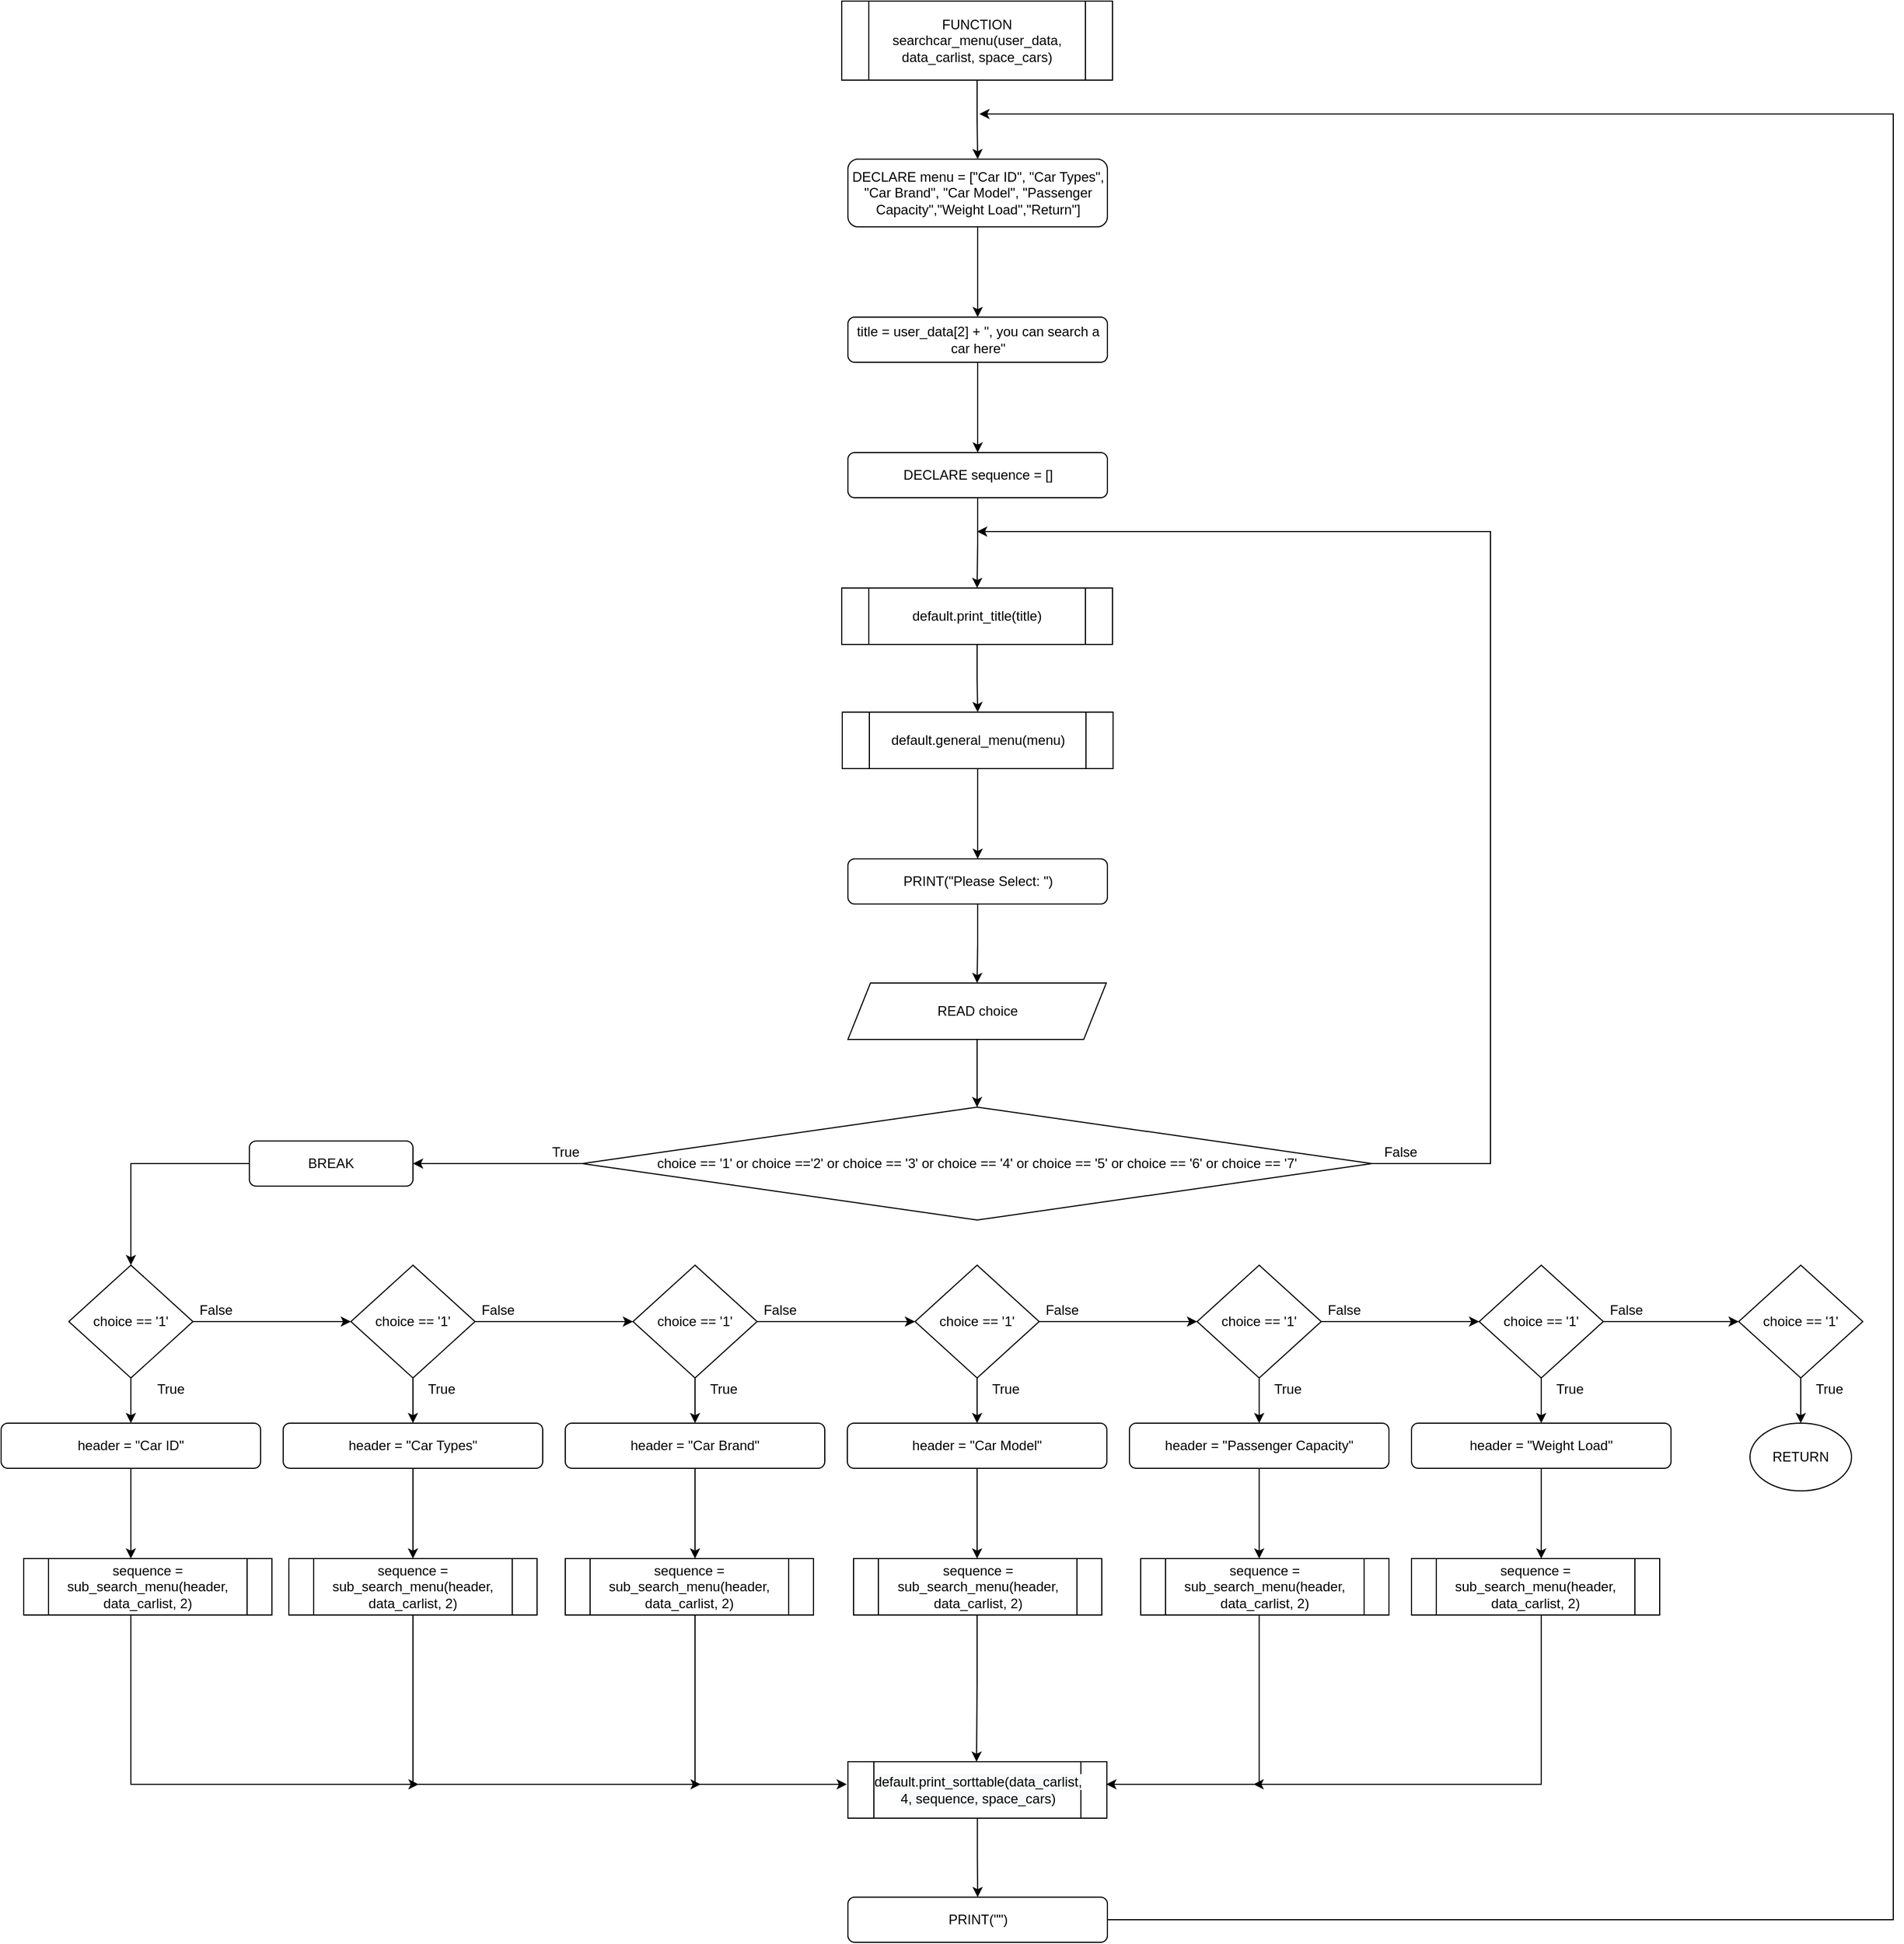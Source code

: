 <mxfile version="14.7.5" type="github">
  <diagram id="3tnFTNC6vz-NsnKPc6Su" name="Page-1">
    <mxGraphModel dx="1241" dy="745" grid="1" gridSize="10" guides="1" tooltips="1" connect="1" arrows="1" fold="1" page="1" pageScale="1" pageWidth="3300" pageHeight="4681" math="0" shadow="0">
      <root>
        <mxCell id="0" />
        <mxCell id="1" parent="0" />
        <mxCell id="5tckST0uW5krr8QFOaF3-5" value="" style="edgeStyle=orthogonalEdgeStyle;rounded=0;orthogonalLoop=1;jettySize=auto;html=1;" parent="1" source="5tckST0uW5krr8QFOaF3-2" target="5tckST0uW5krr8QFOaF3-4" edge="1">
          <mxGeometry relative="1" as="geometry" />
        </mxCell>
        <mxCell id="5tckST0uW5krr8QFOaF3-2" value="DECLARE menu = [&quot;Car ID&quot;, &quot;Car Types&quot;, &quot;Car Brand&quot;, &quot;Car Model&quot;, &quot;Passenger Capacity&quot;,&quot;Weight Load&quot;,&quot;Return&quot;]" style="rounded=1;whiteSpace=wrap;html=1;" parent="1" vertex="1">
          <mxGeometry x="790.5" y="430" width="230" height="60" as="geometry" />
        </mxCell>
        <mxCell id="5tckST0uW5krr8QFOaF3-7" value="" style="edgeStyle=orthogonalEdgeStyle;rounded=0;orthogonalLoop=1;jettySize=auto;html=1;" parent="1" source="5tckST0uW5krr8QFOaF3-4" target="5tckST0uW5krr8QFOaF3-6" edge="1">
          <mxGeometry relative="1" as="geometry" />
        </mxCell>
        <mxCell id="5tckST0uW5krr8QFOaF3-4" value="title = user_data[2] + &quot;, you can search a car here&quot;" style="rounded=1;whiteSpace=wrap;html=1;" parent="1" vertex="1">
          <mxGeometry x="790.5" y="570" width="230" height="40" as="geometry" />
        </mxCell>
        <mxCell id="uoqnMnje-cKQxn_4MVDF-4" value="" style="edgeStyle=orthogonalEdgeStyle;rounded=0;orthogonalLoop=1;jettySize=auto;html=1;endArrow=classic;endFill=1;" parent="1" source="5tckST0uW5krr8QFOaF3-6" target="uoqnMnje-cKQxn_4MVDF-3" edge="1">
          <mxGeometry relative="1" as="geometry" />
        </mxCell>
        <mxCell id="5tckST0uW5krr8QFOaF3-6" value="DECLARE sequence = []" style="rounded=1;whiteSpace=wrap;html=1;" parent="1" vertex="1">
          <mxGeometry x="790.5" y="690" width="230" height="40" as="geometry" />
        </mxCell>
        <mxCell id="5tckST0uW5krr8QFOaF3-15" value="" style="edgeStyle=orthogonalEdgeStyle;rounded=0;orthogonalLoop=1;jettySize=auto;html=1;" parent="1" source="5tckST0uW5krr8QFOaF3-12" target="5tckST0uW5krr8QFOaF3-14" edge="1">
          <mxGeometry relative="1" as="geometry" />
        </mxCell>
        <mxCell id="5tckST0uW5krr8QFOaF3-12" value="PRINT(&quot;Please Select: &quot;)" style="rounded=1;whiteSpace=wrap;html=1;" parent="1" vertex="1">
          <mxGeometry x="790.5" y="1050" width="230" height="40" as="geometry" />
        </mxCell>
        <mxCell id="5tckST0uW5krr8QFOaF3-17" value="" style="edgeStyle=orthogonalEdgeStyle;rounded=0;orthogonalLoop=1;jettySize=auto;html=1;" parent="1" source="5tckST0uW5krr8QFOaF3-14" target="5tckST0uW5krr8QFOaF3-16" edge="1">
          <mxGeometry relative="1" as="geometry" />
        </mxCell>
        <mxCell id="5tckST0uW5krr8QFOaF3-14" value="READ choice" style="shape=parallelogram;perimeter=parallelogramPerimeter;whiteSpace=wrap;html=1;fixedSize=1;" parent="1" vertex="1">
          <mxGeometry x="790.5" y="1160" width="229" height="50" as="geometry" />
        </mxCell>
        <mxCell id="5tckST0uW5krr8QFOaF3-70" style="edgeStyle=orthogonalEdgeStyle;rounded=0;orthogonalLoop=1;jettySize=auto;html=1;" parent="1" source="5tckST0uW5krr8QFOaF3-16" edge="1">
          <mxGeometry relative="1" as="geometry">
            <Array as="points">
              <mxPoint x="1360" y="1320" />
              <mxPoint x="1360" y="760" />
            </Array>
            <mxPoint x="905" y="760" as="targetPoint" />
          </mxGeometry>
        </mxCell>
        <mxCell id="t8Rtx2_tjNl8g2zjRB5D-2" style="edgeStyle=orthogonalEdgeStyle;rounded=0;orthogonalLoop=1;jettySize=auto;html=1;exitX=0;exitY=0.5;exitDx=0;exitDy=0;entryX=1;entryY=0.5;entryDx=0;entryDy=0;" edge="1" parent="1" source="5tckST0uW5krr8QFOaF3-16" target="t8Rtx2_tjNl8g2zjRB5D-1">
          <mxGeometry relative="1" as="geometry" />
        </mxCell>
        <mxCell id="5tckST0uW5krr8QFOaF3-16" value="choice == &#39;1&#39; or choice ==&#39;2&#39; or choice == &#39;3&#39; or choice == &#39;4&#39; or choice == &#39;5&#39; or choice == &#39;6&#39; or choice == &#39;7&#39;" style="rhombus;whiteSpace=wrap;html=1;" parent="1" vertex="1">
          <mxGeometry x="555" y="1270" width="700" height="100" as="geometry" />
        </mxCell>
        <mxCell id="5tckST0uW5krr8QFOaF3-21" value="" style="edgeStyle=orthogonalEdgeStyle;rounded=0;orthogonalLoop=1;jettySize=auto;html=1;" parent="1" source="5tckST0uW5krr8QFOaF3-18" target="5tckST0uW5krr8QFOaF3-20" edge="1">
          <mxGeometry relative="1" as="geometry" />
        </mxCell>
        <mxCell id="5tckST0uW5krr8QFOaF3-54" value="" style="edgeStyle=orthogonalEdgeStyle;rounded=0;orthogonalLoop=1;jettySize=auto;html=1;" parent="1" source="5tckST0uW5krr8QFOaF3-18" target="5tckST0uW5krr8QFOaF3-34" edge="1">
          <mxGeometry relative="1" as="geometry" />
        </mxCell>
        <mxCell id="5tckST0uW5krr8QFOaF3-18" value="choice == &#39;1&#39;" style="rhombus;whiteSpace=wrap;html=1;" parent="1" vertex="1">
          <mxGeometry x="850" y="1410" width="110" height="100" as="geometry" />
        </mxCell>
        <mxCell id="5tckST0uW5krr8QFOaF3-40" value="" style="edgeStyle=orthogonalEdgeStyle;rounded=0;orthogonalLoop=1;jettySize=auto;html=1;" parent="1" source="5tckST0uW5krr8QFOaF3-19" edge="1">
          <mxGeometry relative="1" as="geometry">
            <mxPoint x="155" y="1670" as="targetPoint" />
          </mxGeometry>
        </mxCell>
        <mxCell id="5tckST0uW5krr8QFOaF3-19" value="header = &quot;Car ID&quot;" style="rounded=1;whiteSpace=wrap;html=1;" parent="1" vertex="1">
          <mxGeometry x="40" y="1550" width="230" height="40" as="geometry" />
        </mxCell>
        <mxCell id="5tckST0uW5krr8QFOaF3-23" value="" style="edgeStyle=orthogonalEdgeStyle;rounded=0;orthogonalLoop=1;jettySize=auto;html=1;" parent="1" source="5tckST0uW5krr8QFOaF3-20" target="5tckST0uW5krr8QFOaF3-22" edge="1">
          <mxGeometry relative="1" as="geometry" />
        </mxCell>
        <mxCell id="5tckST0uW5krr8QFOaF3-55" value="" style="edgeStyle=orthogonalEdgeStyle;rounded=0;orthogonalLoop=1;jettySize=auto;html=1;" parent="1" source="5tckST0uW5krr8QFOaF3-20" target="5tckST0uW5krr8QFOaF3-35" edge="1">
          <mxGeometry relative="1" as="geometry" />
        </mxCell>
        <mxCell id="5tckST0uW5krr8QFOaF3-20" value="choice == &#39;1&#39;" style="rhombus;whiteSpace=wrap;html=1;" parent="1" vertex="1">
          <mxGeometry x="1100" y="1410" width="110" height="100" as="geometry" />
        </mxCell>
        <mxCell id="5tckST0uW5krr8QFOaF3-25" value="" style="edgeStyle=orthogonalEdgeStyle;rounded=0;orthogonalLoop=1;jettySize=auto;html=1;" parent="1" source="5tckST0uW5krr8QFOaF3-22" target="5tckST0uW5krr8QFOaF3-24" edge="1">
          <mxGeometry relative="1" as="geometry" />
        </mxCell>
        <mxCell id="5tckST0uW5krr8QFOaF3-56" value="" style="edgeStyle=orthogonalEdgeStyle;rounded=0;orthogonalLoop=1;jettySize=auto;html=1;" parent="1" source="5tckST0uW5krr8QFOaF3-22" target="5tckST0uW5krr8QFOaF3-36" edge="1">
          <mxGeometry relative="1" as="geometry" />
        </mxCell>
        <mxCell id="5tckST0uW5krr8QFOaF3-22" value="choice == &#39;1&#39;" style="rhombus;whiteSpace=wrap;html=1;" parent="1" vertex="1">
          <mxGeometry x="1350" y="1410" width="110" height="100" as="geometry" />
        </mxCell>
        <mxCell id="5tckST0uW5krr8QFOaF3-57" value="" style="edgeStyle=orthogonalEdgeStyle;rounded=0;orthogonalLoop=1;jettySize=auto;html=1;" parent="1" source="5tckST0uW5krr8QFOaF3-24" target="5tckST0uW5krr8QFOaF3-37" edge="1">
          <mxGeometry relative="1" as="geometry" />
        </mxCell>
        <mxCell id="5tckST0uW5krr8QFOaF3-24" value="choice == &#39;1&#39;" style="rhombus;whiteSpace=wrap;html=1;" parent="1" vertex="1">
          <mxGeometry x="1580" y="1410" width="110" height="100" as="geometry" />
        </mxCell>
        <mxCell id="5tckST0uW5krr8QFOaF3-28" value="" style="edgeStyle=orthogonalEdgeStyle;rounded=0;orthogonalLoop=1;jettySize=auto;html=1;" parent="1" source="5tckST0uW5krr8QFOaF3-26" target="5tckST0uW5krr8QFOaF3-27" edge="1">
          <mxGeometry relative="1" as="geometry" />
        </mxCell>
        <mxCell id="5tckST0uW5krr8QFOaF3-51" value="" style="edgeStyle=orthogonalEdgeStyle;rounded=0;orthogonalLoop=1;jettySize=auto;html=1;" parent="1" source="5tckST0uW5krr8QFOaF3-26" target="5tckST0uW5krr8QFOaF3-19" edge="1">
          <mxGeometry relative="1" as="geometry" />
        </mxCell>
        <mxCell id="5tckST0uW5krr8QFOaF3-26" value="choice == &#39;1&#39;" style="rhombus;whiteSpace=wrap;html=1;" parent="1" vertex="1">
          <mxGeometry x="100" y="1410" width="110" height="100" as="geometry" />
        </mxCell>
        <mxCell id="5tckST0uW5krr8QFOaF3-30" value="" style="edgeStyle=orthogonalEdgeStyle;rounded=0;orthogonalLoop=1;jettySize=auto;html=1;" parent="1" source="5tckST0uW5krr8QFOaF3-27" target="5tckST0uW5krr8QFOaF3-29" edge="1">
          <mxGeometry relative="1" as="geometry" />
        </mxCell>
        <mxCell id="5tckST0uW5krr8QFOaF3-52" value="" style="edgeStyle=orthogonalEdgeStyle;rounded=0;orthogonalLoop=1;jettySize=auto;html=1;" parent="1" source="5tckST0uW5krr8QFOaF3-27" target="5tckST0uW5krr8QFOaF3-32" edge="1">
          <mxGeometry relative="1" as="geometry" />
        </mxCell>
        <mxCell id="5tckST0uW5krr8QFOaF3-27" value="choice == &#39;1&#39;" style="rhombus;whiteSpace=wrap;html=1;" parent="1" vertex="1">
          <mxGeometry x="350" y="1410" width="110" height="100" as="geometry" />
        </mxCell>
        <mxCell id="5tckST0uW5krr8QFOaF3-31" value="" style="edgeStyle=orthogonalEdgeStyle;rounded=0;orthogonalLoop=1;jettySize=auto;html=1;" parent="1" source="5tckST0uW5krr8QFOaF3-29" target="5tckST0uW5krr8QFOaF3-18" edge="1">
          <mxGeometry relative="1" as="geometry" />
        </mxCell>
        <mxCell id="5tckST0uW5krr8QFOaF3-53" value="" style="edgeStyle=orthogonalEdgeStyle;rounded=0;orthogonalLoop=1;jettySize=auto;html=1;" parent="1" source="5tckST0uW5krr8QFOaF3-29" target="5tckST0uW5krr8QFOaF3-33" edge="1">
          <mxGeometry relative="1" as="geometry" />
        </mxCell>
        <mxCell id="5tckST0uW5krr8QFOaF3-29" value="choice == &#39;1&#39;" style="rhombus;whiteSpace=wrap;html=1;" parent="1" vertex="1">
          <mxGeometry x="600" y="1410" width="110" height="100" as="geometry" />
        </mxCell>
        <mxCell id="5tckST0uW5krr8QFOaF3-42" value="" style="edgeStyle=orthogonalEdgeStyle;rounded=0;orthogonalLoop=1;jettySize=auto;html=1;" parent="1" source="5tckST0uW5krr8QFOaF3-32" edge="1">
          <mxGeometry relative="1" as="geometry">
            <mxPoint x="405" y="1670" as="targetPoint" />
          </mxGeometry>
        </mxCell>
        <mxCell id="5tckST0uW5krr8QFOaF3-32" value="header = &quot;Car Types&quot;" style="rounded=1;whiteSpace=wrap;html=1;" parent="1" vertex="1">
          <mxGeometry x="290" y="1550" width="230" height="40" as="geometry" />
        </mxCell>
        <mxCell id="5tckST0uW5krr8QFOaF3-44" value="" style="edgeStyle=orthogonalEdgeStyle;rounded=0;orthogonalLoop=1;jettySize=auto;html=1;" parent="1" source="5tckST0uW5krr8QFOaF3-33" edge="1">
          <mxGeometry relative="1" as="geometry">
            <mxPoint x="655" y="1670" as="targetPoint" />
          </mxGeometry>
        </mxCell>
        <mxCell id="5tckST0uW5krr8QFOaF3-33" value="header = &quot;Car Brand&quot;" style="rounded=1;whiteSpace=wrap;html=1;" parent="1" vertex="1">
          <mxGeometry x="540" y="1550" width="230" height="40" as="geometry" />
        </mxCell>
        <mxCell id="5tckST0uW5krr8QFOaF3-46" value="" style="edgeStyle=orthogonalEdgeStyle;rounded=0;orthogonalLoop=1;jettySize=auto;html=1;" parent="1" source="5tckST0uW5krr8QFOaF3-34" edge="1">
          <mxGeometry relative="1" as="geometry">
            <mxPoint x="905" y="1670" as="targetPoint" />
          </mxGeometry>
        </mxCell>
        <mxCell id="5tckST0uW5krr8QFOaF3-34" value="header = &quot;Car Model&quot;" style="rounded=1;whiteSpace=wrap;html=1;" parent="1" vertex="1">
          <mxGeometry x="790" y="1550" width="230" height="40" as="geometry" />
        </mxCell>
        <mxCell id="5tckST0uW5krr8QFOaF3-48" value="" style="edgeStyle=orthogonalEdgeStyle;rounded=0;orthogonalLoop=1;jettySize=auto;html=1;" parent="1" source="5tckST0uW5krr8QFOaF3-35" edge="1">
          <mxGeometry relative="1" as="geometry">
            <mxPoint x="1155" y="1670" as="targetPoint" />
          </mxGeometry>
        </mxCell>
        <mxCell id="5tckST0uW5krr8QFOaF3-35" value="header = &quot;Passenger Capacity&quot;" style="rounded=1;whiteSpace=wrap;html=1;" parent="1" vertex="1">
          <mxGeometry x="1040" y="1550" width="230" height="40" as="geometry" />
        </mxCell>
        <mxCell id="5tckST0uW5krr8QFOaF3-50" value="" style="edgeStyle=orthogonalEdgeStyle;rounded=0;orthogonalLoop=1;jettySize=auto;html=1;" parent="1" source="5tckST0uW5krr8QFOaF3-36" edge="1">
          <mxGeometry relative="1" as="geometry">
            <mxPoint x="1405" y="1670" as="targetPoint" />
          </mxGeometry>
        </mxCell>
        <mxCell id="5tckST0uW5krr8QFOaF3-36" value="header = &quot;Weight Load&quot;" style="rounded=1;whiteSpace=wrap;html=1;" parent="1" vertex="1">
          <mxGeometry x="1290" y="1550" width="230" height="40" as="geometry" />
        </mxCell>
        <mxCell id="5tckST0uW5krr8QFOaF3-37" value="RETURN" style="ellipse;whiteSpace=wrap;html=1;" parent="1" vertex="1">
          <mxGeometry x="1590" y="1550" width="90" height="60" as="geometry" />
        </mxCell>
        <mxCell id="5tckST0uW5krr8QFOaF3-67" style="edgeStyle=orthogonalEdgeStyle;rounded=0;orthogonalLoop=1;jettySize=auto;html=1;" parent="1" edge="1">
          <mxGeometry relative="1" as="geometry">
            <mxPoint x="410" y="1870" as="targetPoint" />
            <Array as="points">
              <mxPoint x="155" y="1870" />
              <mxPoint x="410" y="1870" />
            </Array>
            <mxPoint x="155" y="1710" as="sourcePoint" />
          </mxGeometry>
        </mxCell>
        <mxCell id="5tckST0uW5krr8QFOaF3-66" style="edgeStyle=orthogonalEdgeStyle;rounded=0;orthogonalLoop=1;jettySize=auto;html=1;" parent="1" edge="1">
          <mxGeometry relative="1" as="geometry">
            <mxPoint x="660" y="1870" as="targetPoint" />
            <Array as="points">
              <mxPoint x="405" y="1870" />
            </Array>
            <mxPoint x="405" y="1710" as="sourcePoint" />
          </mxGeometry>
        </mxCell>
        <mxCell id="5tckST0uW5krr8QFOaF3-65" style="edgeStyle=orthogonalEdgeStyle;rounded=0;orthogonalLoop=1;jettySize=auto;html=1;entryX=0;entryY=0.5;entryDx=0;entryDy=0;" parent="1" edge="1">
          <mxGeometry relative="1" as="geometry">
            <Array as="points">
              <mxPoint x="655" y="1870" />
            </Array>
            <mxPoint x="655" y="1710" as="sourcePoint" />
            <mxPoint x="789.5" y="1870" as="targetPoint" />
          </mxGeometry>
        </mxCell>
        <mxCell id="5tckST0uW5krr8QFOaF3-60" value="" style="edgeStyle=orthogonalEdgeStyle;rounded=0;orthogonalLoop=1;jettySize=auto;html=1;" parent="1" edge="1">
          <mxGeometry relative="1" as="geometry">
            <mxPoint x="905" y="1710" as="sourcePoint" />
            <mxPoint x="904.5" y="1850" as="targetPoint" />
            <Array as="points">
              <mxPoint x="905" y="1780" />
            </Array>
          </mxGeometry>
        </mxCell>
        <mxCell id="5tckST0uW5krr8QFOaF3-68" style="edgeStyle=orthogonalEdgeStyle;rounded=0;orthogonalLoop=1;jettySize=auto;html=1;entryX=1;entryY=0.5;entryDx=0;entryDy=0;" parent="1" edge="1">
          <mxGeometry relative="1" as="geometry">
            <Array as="points">
              <mxPoint x="1155" y="1870" />
            </Array>
            <mxPoint x="1155" y="1710" as="sourcePoint" />
            <mxPoint x="1019.5" y="1870" as="targetPoint" />
          </mxGeometry>
        </mxCell>
        <mxCell id="5tckST0uW5krr8QFOaF3-69" style="edgeStyle=orthogonalEdgeStyle;rounded=0;orthogonalLoop=1;jettySize=auto;html=1;" parent="1" edge="1">
          <mxGeometry relative="1" as="geometry">
            <mxPoint x="1150" y="1870" as="targetPoint" />
            <Array as="points">
              <mxPoint x="1405" y="1870" />
            </Array>
            <mxPoint x="1405" y="1710" as="sourcePoint" />
          </mxGeometry>
        </mxCell>
        <mxCell id="5tckST0uW5krr8QFOaF3-71" style="edgeStyle=orthogonalEdgeStyle;rounded=0;orthogonalLoop=1;jettySize=auto;html=1;" parent="1" edge="1">
          <mxGeometry relative="1" as="geometry">
            <Array as="points">
              <mxPoint x="1717" y="1990" />
              <mxPoint x="1717" y="390" />
              <mxPoint x="1018" y="390" />
            </Array>
            <mxPoint x="1017.5" y="1990" as="sourcePoint" />
            <mxPoint x="907" y="390" as="targetPoint" />
          </mxGeometry>
        </mxCell>
        <mxCell id="5tckST0uW5krr8QFOaF3-59" value="PRINT(&quot;&quot;)" style="rounded=1;whiteSpace=wrap;html=1;" parent="1" vertex="1">
          <mxGeometry x="790.5" y="1970" width="230" height="40" as="geometry" />
        </mxCell>
        <mxCell id="5tckST0uW5krr8QFOaF3-72" value="True" style="text;html=1;align=center;verticalAlign=middle;resizable=0;points=[];autosize=1;strokeColor=none;" parent="1" vertex="1">
          <mxGeometry x="520" y="1300" width="40" height="20" as="geometry" />
        </mxCell>
        <mxCell id="5tckST0uW5krr8QFOaF3-73" value="True" style="text;html=1;align=center;verticalAlign=middle;resizable=0;points=[];autosize=1;strokeColor=none;" parent="1" vertex="1">
          <mxGeometry x="170" y="1510" width="40" height="20" as="geometry" />
        </mxCell>
        <mxCell id="5tckST0uW5krr8QFOaF3-74" value="True" style="text;html=1;align=center;verticalAlign=middle;resizable=0;points=[];autosize=1;strokeColor=none;" parent="1" vertex="1">
          <mxGeometry x="410" y="1510" width="40" height="20" as="geometry" />
        </mxCell>
        <mxCell id="5tckST0uW5krr8QFOaF3-75" value="True" style="text;html=1;align=center;verticalAlign=middle;resizable=0;points=[];autosize=1;strokeColor=none;" parent="1" vertex="1">
          <mxGeometry x="660" y="1510" width="40" height="20" as="geometry" />
        </mxCell>
        <mxCell id="5tckST0uW5krr8QFOaF3-76" value="True" style="text;html=1;align=center;verticalAlign=middle;resizable=0;points=[];autosize=1;strokeColor=none;" parent="1" vertex="1">
          <mxGeometry x="910" y="1510" width="40" height="20" as="geometry" />
        </mxCell>
        <mxCell id="5tckST0uW5krr8QFOaF3-77" value="True" style="text;html=1;align=center;verticalAlign=middle;resizable=0;points=[];autosize=1;strokeColor=none;" parent="1" vertex="1">
          <mxGeometry x="1160" y="1510" width="40" height="20" as="geometry" />
        </mxCell>
        <mxCell id="5tckST0uW5krr8QFOaF3-78" value="True" style="text;html=1;align=center;verticalAlign=middle;resizable=0;points=[];autosize=1;strokeColor=none;" parent="1" vertex="1">
          <mxGeometry x="1410" y="1510" width="40" height="20" as="geometry" />
        </mxCell>
        <mxCell id="5tckST0uW5krr8QFOaF3-79" value="True" style="text;html=1;align=center;verticalAlign=middle;resizable=0;points=[];autosize=1;strokeColor=none;" parent="1" vertex="1">
          <mxGeometry x="1640" y="1510" width="40" height="20" as="geometry" />
        </mxCell>
        <mxCell id="5tckST0uW5krr8QFOaF3-80" value="False" style="text;html=1;align=center;verticalAlign=middle;resizable=0;points=[];autosize=1;strokeColor=none;" parent="1" vertex="1">
          <mxGeometry x="1260" y="1300" width="40" height="20" as="geometry" />
        </mxCell>
        <mxCell id="5tckST0uW5krr8QFOaF3-81" value="False" style="text;html=1;align=center;verticalAlign=middle;resizable=0;points=[];autosize=1;strokeColor=none;" parent="1" vertex="1">
          <mxGeometry x="210" y="1440" width="40" height="20" as="geometry" />
        </mxCell>
        <mxCell id="5tckST0uW5krr8QFOaF3-82" value="False" style="text;html=1;align=center;verticalAlign=middle;resizable=0;points=[];autosize=1;strokeColor=none;" parent="1" vertex="1">
          <mxGeometry x="460" y="1440" width="40" height="20" as="geometry" />
        </mxCell>
        <mxCell id="5tckST0uW5krr8QFOaF3-83" value="False" style="text;html=1;align=center;verticalAlign=middle;resizable=0;points=[];autosize=1;strokeColor=none;" parent="1" vertex="1">
          <mxGeometry x="710" y="1440" width="40" height="20" as="geometry" />
        </mxCell>
        <mxCell id="5tckST0uW5krr8QFOaF3-84" value="False" style="text;html=1;align=center;verticalAlign=middle;resizable=0;points=[];autosize=1;strokeColor=none;" parent="1" vertex="1">
          <mxGeometry x="960" y="1440" width="40" height="20" as="geometry" />
        </mxCell>
        <mxCell id="5tckST0uW5krr8QFOaF3-85" value="False" style="text;html=1;align=center;verticalAlign=middle;resizable=0;points=[];autosize=1;strokeColor=none;" parent="1" vertex="1">
          <mxGeometry x="1210" y="1440" width="40" height="20" as="geometry" />
        </mxCell>
        <mxCell id="5tckST0uW5krr8QFOaF3-86" value="False" style="text;html=1;align=center;verticalAlign=middle;resizable=0;points=[];autosize=1;strokeColor=none;" parent="1" vertex="1">
          <mxGeometry x="1460" y="1440" width="40" height="20" as="geometry" />
        </mxCell>
        <mxCell id="uoqnMnje-cKQxn_4MVDF-2" value="" style="edgeStyle=orthogonalEdgeStyle;rounded=0;orthogonalLoop=1;jettySize=auto;html=1;endArrow=classic;endFill=1;" parent="1" source="uoqnMnje-cKQxn_4MVDF-1" target="5tckST0uW5krr8QFOaF3-2" edge="1">
          <mxGeometry relative="1" as="geometry" />
        </mxCell>
        <mxCell id="uoqnMnje-cKQxn_4MVDF-1" value="FUNCTION searchcar_menu(user_data, data_carlist, space_cars)" style="shape=process;whiteSpace=wrap;html=1;backgroundOutline=1;" parent="1" vertex="1">
          <mxGeometry x="785" y="290" width="240" height="70" as="geometry" />
        </mxCell>
        <mxCell id="uoqnMnje-cKQxn_4MVDF-6" value="" style="edgeStyle=orthogonalEdgeStyle;rounded=0;orthogonalLoop=1;jettySize=auto;html=1;endArrow=classic;endFill=1;" parent="1" source="uoqnMnje-cKQxn_4MVDF-3" target="uoqnMnje-cKQxn_4MVDF-5" edge="1">
          <mxGeometry relative="1" as="geometry" />
        </mxCell>
        <mxCell id="uoqnMnje-cKQxn_4MVDF-3" value="default.print_title(title)" style="shape=process;whiteSpace=wrap;html=1;backgroundOutline=1;" parent="1" vertex="1">
          <mxGeometry x="785" y="810" width="240" height="50" as="geometry" />
        </mxCell>
        <mxCell id="uoqnMnje-cKQxn_4MVDF-7" value="" style="edgeStyle=orthogonalEdgeStyle;rounded=0;orthogonalLoop=1;jettySize=auto;html=1;endArrow=classic;endFill=1;" parent="1" source="uoqnMnje-cKQxn_4MVDF-5" target="5tckST0uW5krr8QFOaF3-12" edge="1">
          <mxGeometry relative="1" as="geometry" />
        </mxCell>
        <mxCell id="uoqnMnje-cKQxn_4MVDF-5" value="default.general_menu(menu)" style="shape=process;whiteSpace=wrap;html=1;backgroundOutline=1;" parent="1" vertex="1">
          <mxGeometry x="785.5" y="920" width="240" height="50" as="geometry" />
        </mxCell>
        <mxCell id="uoqnMnje-cKQxn_4MVDF-12" value="sequence = sub_search_menu(header, data_carlist, 2)" style="shape=process;whiteSpace=wrap;html=1;backgroundOutline=1;" parent="1" vertex="1">
          <mxGeometry x="1050" y="1670" width="220" height="50" as="geometry" />
        </mxCell>
        <mxCell id="uoqnMnje-cKQxn_4MVDF-13" value="sequence = sub_search_menu(header, data_carlist, 2)" style="shape=process;whiteSpace=wrap;html=1;backgroundOutline=1;" parent="1" vertex="1">
          <mxGeometry x="1290" y="1670" width="220" height="50" as="geometry" />
        </mxCell>
        <mxCell id="uoqnMnje-cKQxn_4MVDF-14" value="sequence = sub_search_menu(header, data_carlist, 2)" style="shape=process;whiteSpace=wrap;html=1;backgroundOutline=1;" parent="1" vertex="1">
          <mxGeometry x="795.5" y="1670" width="220" height="50" as="geometry" />
        </mxCell>
        <mxCell id="uoqnMnje-cKQxn_4MVDF-15" value="sequence = sub_search_menu(header, data_carlist, 2)" style="shape=process;whiteSpace=wrap;html=1;backgroundOutline=1;" parent="1" vertex="1">
          <mxGeometry x="540" y="1670" width="220" height="50" as="geometry" />
        </mxCell>
        <mxCell id="uoqnMnje-cKQxn_4MVDF-16" value="sequence = sub_search_menu(header, data_carlist, 2)" style="shape=process;whiteSpace=wrap;html=1;backgroundOutline=1;" parent="1" vertex="1">
          <mxGeometry x="295" y="1670" width="220" height="50" as="geometry" />
        </mxCell>
        <mxCell id="uoqnMnje-cKQxn_4MVDF-17" value="sequence = sub_search_menu(header, data_carlist, 2)" style="shape=process;whiteSpace=wrap;html=1;backgroundOutline=1;" parent="1" vertex="1">
          <mxGeometry x="60" y="1670" width="220" height="50" as="geometry" />
        </mxCell>
        <mxCell id="uoqnMnje-cKQxn_4MVDF-19" value="" style="edgeStyle=orthogonalEdgeStyle;rounded=0;orthogonalLoop=1;jettySize=auto;html=1;endArrow=classic;endFill=1;" parent="1" source="uoqnMnje-cKQxn_4MVDF-18" target="5tckST0uW5krr8QFOaF3-59" edge="1">
          <mxGeometry relative="1" as="geometry" />
        </mxCell>
        <mxCell id="uoqnMnje-cKQxn_4MVDF-18" value="&#xa;&#xa;&lt;span style=&quot;color: rgb(0, 0, 0); font-family: helvetica; font-size: 12px; font-style: normal; font-weight: 400; letter-spacing: normal; text-align: center; text-indent: 0px; text-transform: none; word-spacing: 0px; background-color: rgb(248, 249, 250); display: inline; float: none;&quot;&gt;default.print_sorttable(data_carlist, 4, sequence, space_cars)&lt;/span&gt;&#xa;&#xa;" style="shape=process;whiteSpace=wrap;html=1;backgroundOutline=1;" parent="1" vertex="1">
          <mxGeometry x="790.5" y="1850" width="229.5" height="50" as="geometry" />
        </mxCell>
        <mxCell id="t8Rtx2_tjNl8g2zjRB5D-3" style="edgeStyle=orthogonalEdgeStyle;rounded=0;orthogonalLoop=1;jettySize=auto;html=1;entryX=0.5;entryY=0;entryDx=0;entryDy=0;" edge="1" parent="1" source="t8Rtx2_tjNl8g2zjRB5D-1" target="5tckST0uW5krr8QFOaF3-26">
          <mxGeometry relative="1" as="geometry" />
        </mxCell>
        <mxCell id="t8Rtx2_tjNl8g2zjRB5D-1" value="BREAK" style="rounded=1;whiteSpace=wrap;html=1;" vertex="1" parent="1">
          <mxGeometry x="260" y="1300" width="145" height="40" as="geometry" />
        </mxCell>
      </root>
    </mxGraphModel>
  </diagram>
</mxfile>

